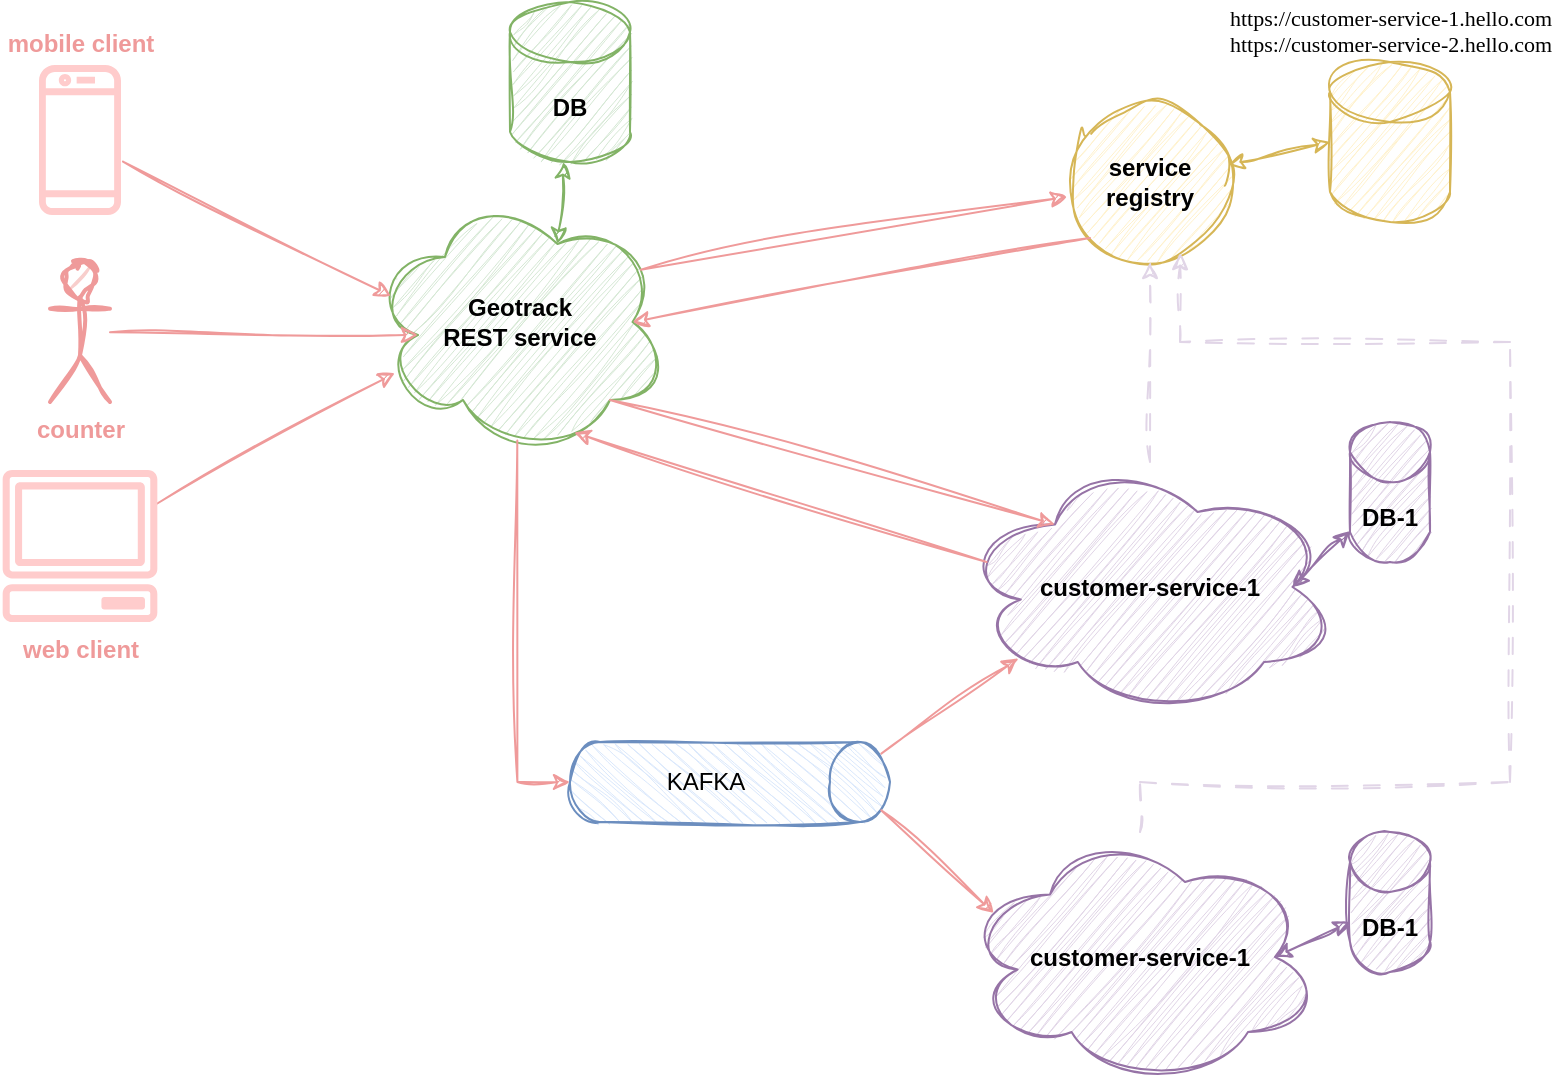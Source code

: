<mxfile version="27.2.0">
  <diagram name="Page-1" id="26OpPUcNUlMBOOAFumS6">
    <mxGraphModel dx="1426" dy="1971" grid="1" gridSize="10" guides="1" tooltips="1" connect="1" arrows="1" fold="1" page="1" pageScale="1" pageWidth="850" pageHeight="1100" math="0" shadow="0">
      <root>
        <mxCell id="0" />
        <mxCell id="1" parent="0" />
        <mxCell id="RIeAIvIagIPPEIekNIsI-2" value="counter" style="shape=umlActor;verticalLabelPosition=bottom;verticalAlign=top;html=1;outlineConnect=0;fontStyle=1;fillColor=#f8cecc;strokeColor=#EF9A9A;strokeWidth=2;sketch=1;curveFitting=1;jiggle=2;fontColor=#EF9A9A;fontFamily=Helvetica;" parent="1" vertex="1">
          <mxGeometry x="370" y="120" width="30" height="70" as="geometry" />
        </mxCell>
        <mxCell id="RIeAIvIagIPPEIekNIsI-4" value="Geotrack&lt;div&gt;REST service&lt;/div&gt;" style="ellipse;shape=cloud;whiteSpace=wrap;html=1;fillColor=#d5e8d4;strokeColor=#82b366;fontStyle=1;sketch=1;curveFitting=1;jiggle=2;" parent="1" vertex="1">
          <mxGeometry x="530" y="85" width="150" height="130" as="geometry" />
        </mxCell>
        <mxCell id="RIeAIvIagIPPEIekNIsI-7" value="customer-&lt;span style=&quot;background-color: transparent; color: light-dark(rgb(0, 0, 0), rgb(255, 255, 255));&quot;&gt;service-1&lt;/span&gt;" style="ellipse;shape=cloud;whiteSpace=wrap;html=1;fillColor=#e1d5e7;strokeColor=#9673a6;fontStyle=1;sketch=1;curveFitting=1;jiggle=2;" parent="1" vertex="1">
          <mxGeometry x="825" y="220" width="190" height="125" as="geometry" />
        </mxCell>
        <mxCell id="RIeAIvIagIPPEIekNIsI-9" value="KAFKA" style="shape=cylinder3;whiteSpace=wrap;html=1;boundedLbl=1;backgroundOutline=1;size=15;rotation=90;horizontal=0;fillColor=#dae8fc;strokeColor=#6c8ebf;sketch=1;curveFitting=1;jiggle=2;" parent="1" vertex="1">
          <mxGeometry x="690" y="300" width="40" height="160" as="geometry" />
        </mxCell>
        <mxCell id="RIeAIvIagIPPEIekNIsI-10" value="service&lt;div&gt;registry&lt;/div&gt;" style="ellipse;whiteSpace=wrap;html=1;aspect=fixed;fillColor=#fff2cc;strokeColor=#d6b656;fontStyle=1;sketch=1;curveFitting=1;jiggle=2;" parent="1" vertex="1">
          <mxGeometry x="880" y="40" width="80" height="80" as="geometry" />
        </mxCell>
        <mxCell id="RIeAIvIagIPPEIekNIsI-21" value="DB-1" style="shape=cylinder3;whiteSpace=wrap;html=1;boundedLbl=1;backgroundOutline=1;size=15;fillColor=#e1d5e7;strokeColor=#9673a6;fontStyle=1;sketch=1;curveFitting=1;jiggle=2;" parent="1" vertex="1">
          <mxGeometry x="1020" y="200" width="40" height="70" as="geometry" />
        </mxCell>
        <mxCell id="RIeAIvIagIPPEIekNIsI-23" style="rounded=0;orthogonalLoop=1;jettySize=auto;html=1;entryX=0.875;entryY=0.5;entryDx=0;entryDy=0;entryPerimeter=0;startArrow=classic;startFill=1;sketch=1;curveFitting=1;jiggle=2;fillColor=#e1d5e7;strokeColor=#9673a6;" parent="1" source="RIeAIvIagIPPEIekNIsI-21" target="RIeAIvIagIPPEIekNIsI-7" edge="1">
          <mxGeometry relative="1" as="geometry" />
        </mxCell>
        <mxCell id="RIeAIvIagIPPEIekNIsI-24" style="rounded=0;orthogonalLoop=1;jettySize=auto;html=1;entryX=0.875;entryY=0.5;entryDx=0;entryDy=0;entryPerimeter=0;startArrow=classic;startFill=1;exitX=0;exitY=0;exitDx=0;exitDy=45;exitPerimeter=0;sketch=1;curveFitting=1;jiggle=2;fillColor=#e1d5e7;strokeColor=#9673a6;" parent="1" source="Bz4kikiRnq0VvBQrJ8_1-4" target="Bz4kikiRnq0VvBQrJ8_1-3" edge="1">
          <mxGeometry relative="1" as="geometry">
            <mxPoint x="1250" y="451.503" as="sourcePoint" />
            <mxPoint x="1214.8" y="465" as="targetPoint" />
          </mxGeometry>
        </mxCell>
        <mxCell id="RIeAIvIagIPPEIekNIsI-55" value="DB" style="shape=cylinder3;whiteSpace=wrap;html=1;boundedLbl=1;backgroundOutline=1;size=15;fillColor=#d5e8d4;strokeColor=#82b366;fontStyle=1;sketch=1;curveFitting=1;jiggle=2;" parent="1" vertex="1">
          <mxGeometry x="600" y="-10" width="60" height="80" as="geometry" />
        </mxCell>
        <mxCell id="RIeAIvIagIPPEIekNIsI-56" style="rounded=0;orthogonalLoop=1;jettySize=auto;html=1;entryX=0.625;entryY=0.2;entryDx=0;entryDy=0;entryPerimeter=0;startArrow=classic;startFill=1;sketch=1;curveFitting=1;jiggle=2;fillColor=#d5e8d4;strokeColor=#82b366;" parent="1" source="RIeAIvIagIPPEIekNIsI-55" target="RIeAIvIagIPPEIekNIsI-4" edge="1">
          <mxGeometry relative="1" as="geometry" />
        </mxCell>
        <mxCell id="Bz4kikiRnq0VvBQrJ8_1-3" value="customer-&lt;span style=&quot;background-color: transparent; color: light-dark(rgb(0, 0, 0), rgb(255, 255, 255));&quot;&gt;service-1&lt;/span&gt;" style="ellipse;shape=cloud;whiteSpace=wrap;html=1;fillColor=#e1d5e7;strokeColor=#9673a6;fontStyle=1;sketch=1;curveFitting=1;jiggle=2;" parent="1" vertex="1">
          <mxGeometry x="825" y="405" width="180" height="125" as="geometry" />
        </mxCell>
        <mxCell id="Bz4kikiRnq0VvBQrJ8_1-4" value="DB-1" style="shape=cylinder3;whiteSpace=wrap;html=1;boundedLbl=1;backgroundOutline=1;size=15;fillColor=#e1d5e7;strokeColor=#9673a6;fontStyle=1;sketch=1;curveFitting=1;jiggle=2;" parent="1" vertex="1">
          <mxGeometry x="1020" y="405" width="40" height="70" as="geometry" />
        </mxCell>
        <mxCell id="Bz4kikiRnq0VvBQrJ8_1-6" value="&lt;span style=&quot;background-color: rgb(255, 255, 255);&quot;&gt;https://customer-service-1.hello.com&lt;/span&gt;&lt;div&gt;https://customer-service-2.hello.com&lt;/div&gt;" style="shape=cylinder3;html=1;boundedLbl=1;backgroundOutline=1;size=15;labelPosition=center;verticalLabelPosition=top;align=center;verticalAlign=bottom;sketch=1;curveFitting=1;jiggle=2;fillColor=#fff2cc;strokeColor=#d6b656;fontStyle=0;fontSize=11;fontFamily=Verdana;" parent="1" vertex="1">
          <mxGeometry x="1010" y="20" width="60" height="80" as="geometry" />
        </mxCell>
        <mxCell id="Bz4kikiRnq0VvBQrJ8_1-7" style="rounded=0;orthogonalLoop=1;jettySize=auto;html=1;entryX=0;entryY=0.5;entryDx=0;entryDy=0;entryPerimeter=0;sketch=1;curveFitting=1;jiggle=2;startArrow=classic;startFill=0;fillColor=#fff2cc;strokeColor=#d6b656;" parent="1" source="RIeAIvIagIPPEIekNIsI-10" target="Bz4kikiRnq0VvBQrJ8_1-6" edge="1">
          <mxGeometry relative="1" as="geometry" />
        </mxCell>
        <mxCell id="Bz4kikiRnq0VvBQrJ8_1-8" style="rounded=0;orthogonalLoop=1;jettySize=auto;html=1;entryX=0.5;entryY=1;entryDx=0;entryDy=0;dashed=1;sketch=1;curveFitting=1;jiggle=2;fillColor=#e1d5e7;strokeColor=#E1D5E7;dashPattern=8 8;" parent="1" source="RIeAIvIagIPPEIekNIsI-7" target="RIeAIvIagIPPEIekNIsI-10" edge="1">
          <mxGeometry relative="1" as="geometry" />
        </mxCell>
        <mxCell id="Bz4kikiRnq0VvBQrJ8_1-9" style="rounded=0;orthogonalLoop=1;jettySize=auto;html=1;dashed=1;sketch=1;curveFitting=1;jiggle=2;fillColor=#e1d5e7;strokeColor=#E1D5E7;edgeStyle=orthogonalEdgeStyle;entryX=0.688;entryY=0.944;entryDx=0;entryDy=0;entryPerimeter=0;dashPattern=8 8;" parent="1" source="Bz4kikiRnq0VvBQrJ8_1-3" target="RIeAIvIagIPPEIekNIsI-10" edge="1">
          <mxGeometry relative="1" as="geometry">
            <Array as="points">
              <mxPoint x="915" y="380" />
              <mxPoint x="1100" y="380" />
              <mxPoint x="1100" y="160" />
              <mxPoint x="935" y="160" />
            </Array>
            <mxPoint x="1010" y="120" as="targetPoint" />
          </mxGeometry>
        </mxCell>
        <mxCell id="yFuQTNEjfHBGjGIx-zOF-3" style="rounded=0;orthogonalLoop=1;jettySize=auto;html=1;strokeColor=#EF9A9A;sketch=1;curveFitting=1;jiggle=2;fontColor=#EF9A9A;entryX=0.16;entryY=0.55;entryDx=0;entryDy=0;entryPerimeter=0;" parent="1" source="RIeAIvIagIPPEIekNIsI-2" target="RIeAIvIagIPPEIekNIsI-4" edge="1">
          <mxGeometry relative="1" as="geometry">
            <mxPoint x="480" y="140" as="targetPoint" />
          </mxGeometry>
        </mxCell>
        <mxCell id="yFuQTNEjfHBGjGIx-zOF-7" style="rounded=0;orthogonalLoop=1;jettySize=auto;html=1;strokeColor=#EF9A9A;sketch=1;curveFitting=1;jiggle=2;fontColor=#EF9A9A;entryX=-0.017;entryY=0.592;entryDx=0;entryDy=0;entryPerimeter=0;exitX=0.903;exitY=0.299;exitDx=0;exitDy=0;exitPerimeter=0;" parent="1" source="RIeAIvIagIPPEIekNIsI-4" target="RIeAIvIagIPPEIekNIsI-10" edge="1">
          <mxGeometry relative="1" as="geometry">
            <mxPoint x="622" y="-29" as="sourcePoint" />
            <mxPoint x="820" y="50" as="targetPoint" />
          </mxGeometry>
        </mxCell>
        <mxCell id="yFuQTNEjfHBGjGIx-zOF-9" style="rounded=0;orthogonalLoop=1;jettySize=auto;html=1;strokeColor=#EF9A9A;sketch=1;curveFitting=1;jiggle=2;fontColor=#EF9A9A;entryX=0.875;entryY=0.5;entryDx=0;entryDy=0;entryPerimeter=0;" parent="1" target="RIeAIvIagIPPEIekNIsI-4" edge="1">
          <mxGeometry relative="1" as="geometry">
            <mxPoint x="890" y="108" as="sourcePoint" />
            <mxPoint x="914" y="10" as="targetPoint" />
          </mxGeometry>
        </mxCell>
        <mxCell id="yFuQTNEjfHBGjGIx-zOF-11" style="rounded=0;orthogonalLoop=1;jettySize=auto;html=1;strokeColor=#EF9A9A;sketch=1;curveFitting=1;jiggle=2;fontColor=#EF9A9A;entryX=0.25;entryY=0.25;entryDx=0;entryDy=0;entryPerimeter=0;exitX=0.8;exitY=0.8;exitDx=0;exitDy=0;exitPerimeter=0;" parent="1" source="RIeAIvIagIPPEIekNIsI-4" target="RIeAIvIagIPPEIekNIsI-7" edge="1">
          <mxGeometry relative="1" as="geometry">
            <mxPoint x="675" y="14" as="sourcePoint" />
            <mxPoint x="889" y="-23" as="targetPoint" />
          </mxGeometry>
        </mxCell>
        <mxCell id="yFuQTNEjfHBGjGIx-zOF-13" style="rounded=0;orthogonalLoop=1;jettySize=auto;html=1;strokeColor=#EF9A9A;sketch=1;curveFitting=1;jiggle=2;fontColor=#EF9A9A;entryX=0.68;entryY=0.925;entryDx=0;entryDy=0;entryPerimeter=0;exitX=0.07;exitY=0.4;exitDx=0;exitDy=0;exitPerimeter=0;" parent="1" source="RIeAIvIagIPPEIekNIsI-7" target="RIeAIvIagIPPEIekNIsI-4" edge="1">
          <mxGeometry relative="1" as="geometry">
            <mxPoint x="710" y="149" as="sourcePoint" />
            <mxPoint x="948" y="211" as="targetPoint" />
          </mxGeometry>
        </mxCell>
        <mxCell id="yFuQTNEjfHBGjGIx-zOF-15" style="rounded=0;orthogonalLoop=1;jettySize=auto;html=1;strokeColor=#EF9A9A;sketch=1;curveFitting=1;jiggle=2;fontColor=#EF9A9A;entryX=0.5;entryY=1;entryDx=0;entryDy=0;entryPerimeter=0;exitX=0.491;exitY=0.956;exitDx=0;exitDy=0;exitPerimeter=0;edgeStyle=orthogonalEdgeStyle;" parent="1" source="RIeAIvIagIPPEIekNIsI-4" target="RIeAIvIagIPPEIekNIsI-9" edge="1">
          <mxGeometry relative="1" as="geometry">
            <mxPoint x="591" y="410" as="sourcePoint" />
            <mxPoint x="370" y="345" as="targetPoint" />
          </mxGeometry>
        </mxCell>
        <mxCell id="yFuQTNEjfHBGjGIx-zOF-17" style="rounded=0;orthogonalLoop=1;jettySize=auto;html=1;strokeColor=#EF9A9A;sketch=1;curveFitting=1;jiggle=2;fontColor=#EF9A9A;entryX=0.154;entryY=0.785;entryDx=0;entryDy=0;entryPerimeter=0;exitX=0.145;exitY=0;exitDx=0;exitDy=4.35;exitPerimeter=0;" parent="1" source="RIeAIvIagIPPEIekNIsI-9" target="RIeAIvIagIPPEIekNIsI-7" edge="1">
          <mxGeometry relative="1" as="geometry">
            <mxPoint x="614" y="219" as="sourcePoint" />
            <mxPoint x="660" y="410" as="targetPoint" />
          </mxGeometry>
        </mxCell>
        <mxCell id="yFuQTNEjfHBGjGIx-zOF-19" style="rounded=0;orthogonalLoop=1;jettySize=auto;html=1;strokeColor=#EF9A9A;sketch=1;curveFitting=1;jiggle=2;fontColor=#EF9A9A;entryX=0.094;entryY=0.324;entryDx=0;entryDy=0;entryPerimeter=0;exitX=0.855;exitY=0;exitDx=0;exitDy=4.35;exitPerimeter=0;" parent="1" source="RIeAIvIagIPPEIekNIsI-9" target="Bz4kikiRnq0VvBQrJ8_1-3" edge="1">
          <mxGeometry relative="1" as="geometry">
            <mxPoint x="816" y="396" as="sourcePoint" />
            <mxPoint x="909" y="330" as="targetPoint" />
          </mxGeometry>
        </mxCell>
        <mxCell id="jMzJ-Xp8---dM_Fe5ANQ-9" style="rounded=0;orthogonalLoop=1;jettySize=auto;html=1;entryX=0.083;entryY=0.696;entryDx=0;entryDy=0;entryPerimeter=0;sketch=1;curveFitting=1;jiggle=2;strokeColor=#EF9A9A;" edge="1" parent="1" source="jMzJ-Xp8---dM_Fe5ANQ-1" target="RIeAIvIagIPPEIekNIsI-4">
          <mxGeometry relative="1" as="geometry">
            <mxPoint x="560" y="270" as="targetPoint" />
          </mxGeometry>
        </mxCell>
        <mxCell id="jMzJ-Xp8---dM_Fe5ANQ-1" value="web client" style="outlineConnect=0;fillColor=#ffcccc;strokeColor=#36393d;dashed=0;verticalLabelPosition=bottom;verticalAlign=top;align=center;html=1;fontSize=12;fontStyle=1;aspect=fixed;pointerEvents=1;shape=mxgraph.aws4.client;shadow=0;fontColor=#EF9A9A;" vertex="1" parent="1">
          <mxGeometry x="346" y="224" width="78" height="76" as="geometry" />
        </mxCell>
        <mxCell id="jMzJ-Xp8---dM_Fe5ANQ-8" style="rounded=0;orthogonalLoop=1;jettySize=auto;html=1;entryX=0.07;entryY=0.4;entryDx=0;entryDy=0;entryPerimeter=0;fillColor=#ffcccc;strokeColor=#EF9A9A;sketch=1;curveFitting=1;jiggle=2;" edge="1" parent="1" source="jMzJ-Xp8---dM_Fe5ANQ-2" target="RIeAIvIagIPPEIekNIsI-4">
          <mxGeometry relative="1" as="geometry">
            <mxPoint x="490" y="90" as="targetPoint" />
          </mxGeometry>
        </mxCell>
        <mxCell id="jMzJ-Xp8---dM_Fe5ANQ-2" value="mobile client" style="outlineConnect=0;fillColor=#ffcccc;strokeColor=#36393d;dashed=0;verticalLabelPosition=top;verticalAlign=bottom;align=center;html=1;fontSize=12;fontStyle=1;aspect=fixed;pointerEvents=1;shape=mxgraph.aws4.mobile_client;strokeWidth=1;perimeterSpacing=1;shadow=0;fontColor=#EF9A9A;labelPosition=center;" vertex="1" parent="1">
          <mxGeometry x="364.5" y="20" width="41" height="78" as="geometry" />
        </mxCell>
      </root>
    </mxGraphModel>
  </diagram>
</mxfile>
